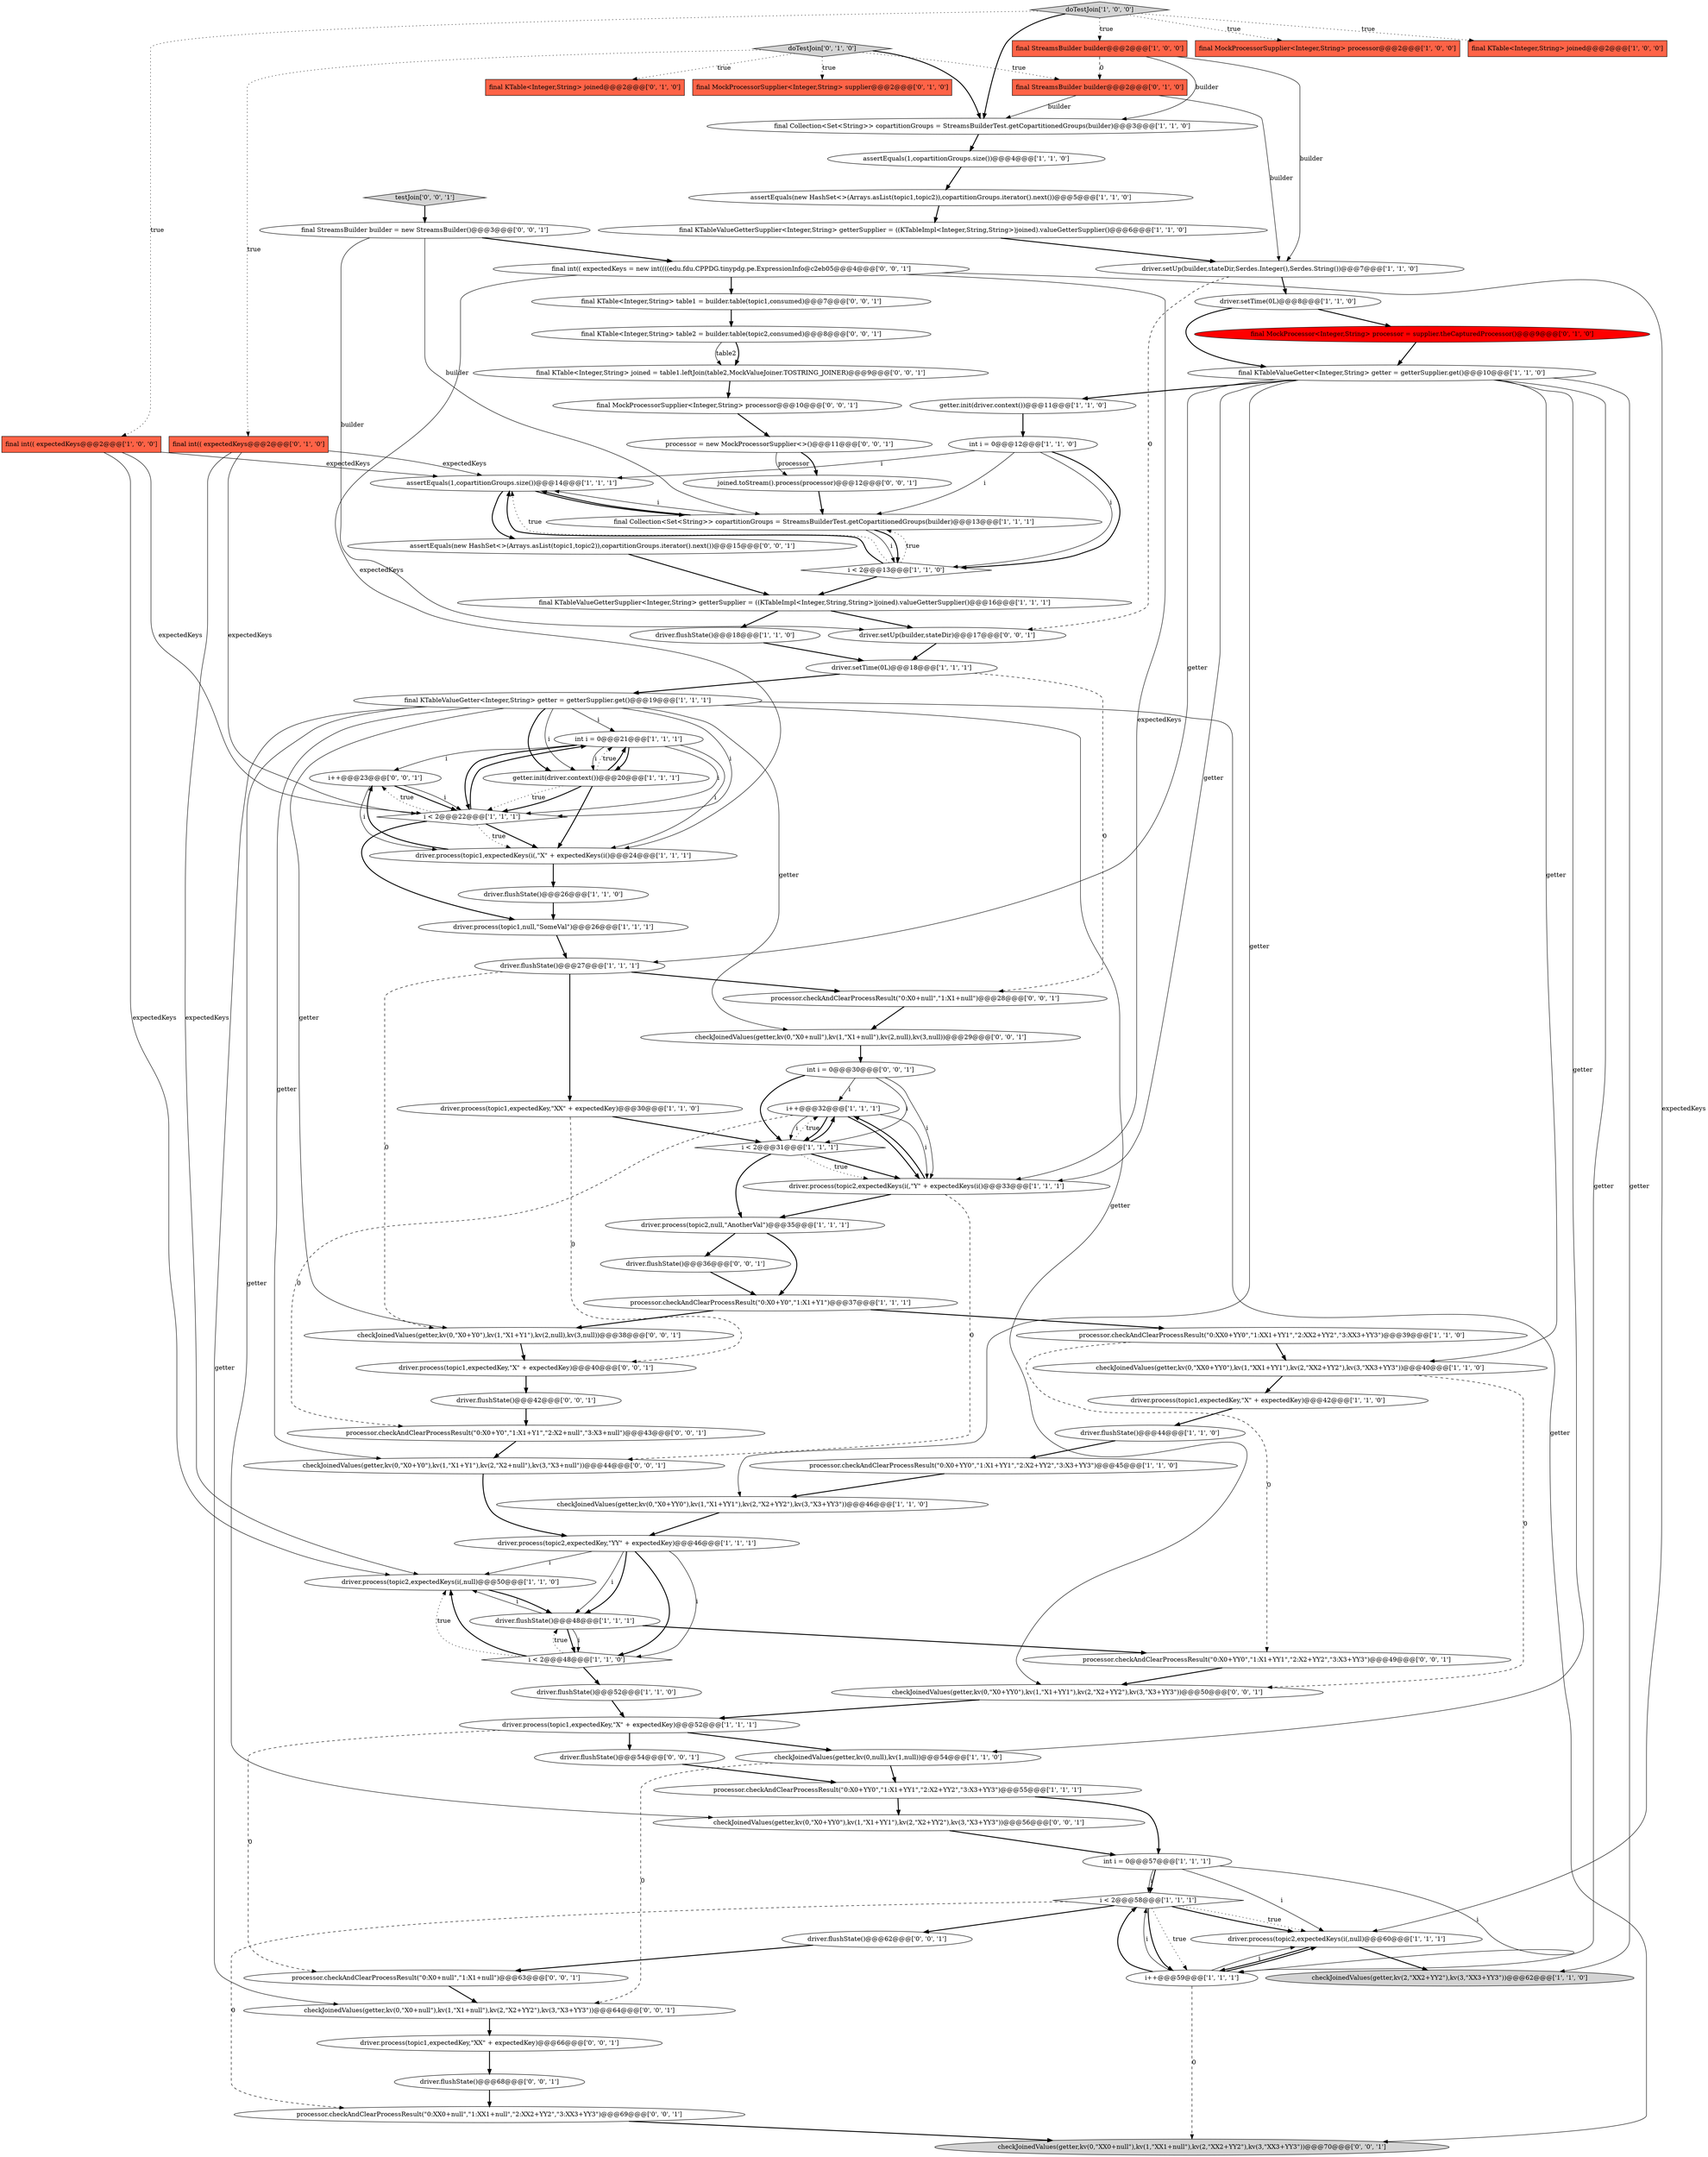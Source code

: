 digraph {
23 [style = filled, label = "driver.process(topic1,expectedKey,\"X\" + expectedKey)@@@52@@@['1', '1', '1']", fillcolor = white, shape = ellipse image = "AAA0AAABBB1BBB"];
89 [style = filled, label = "driver.setUp(builder,stateDir)@@@17@@@['0', '0', '1']", fillcolor = white, shape = ellipse image = "AAA0AAABBB3BBB"];
80 [style = filled, label = "driver.flushState()@@@36@@@['0', '0', '1']", fillcolor = white, shape = ellipse image = "AAA0AAABBB3BBB"];
84 [style = filled, label = "checkJoinedValues(getter,kv(0,\"X0+null\"),kv(1,\"X1+null\"),kv(2,null),kv(3,null))@@@29@@@['0', '0', '1']", fillcolor = white, shape = ellipse image = "AAA0AAABBB3BBB"];
58 [style = filled, label = "doTestJoin['0', '1', '0']", fillcolor = lightgray, shape = diamond image = "AAA0AAABBB2BBB"];
66 [style = filled, label = "processor.checkAndClearProcessResult(\"0:XX0+null\",\"1:XX1+null\",\"2:XX2+YY2\",\"3:XX3+YY3\")@@@69@@@['0', '0', '1']", fillcolor = white, shape = ellipse image = "AAA0AAABBB3BBB"];
79 [style = filled, label = "processor.checkAndClearProcessResult(\"0:X0+null\",\"1:X1+null\")@@@28@@@['0', '0', '1']", fillcolor = white, shape = ellipse image = "AAA0AAABBB3BBB"];
25 [style = filled, label = "checkJoinedValues(getter,kv(0,\"X0+YY0\"),kv(1,\"X1+YY1\"),kv(2,\"X2+YY2\"),kv(3,\"X3+YY3\"))@@@46@@@['1', '1', '0']", fillcolor = white, shape = ellipse image = "AAA0AAABBB1BBB"];
45 [style = filled, label = "final StreamsBuilder builder@@@2@@@['1', '0', '0']", fillcolor = tomato, shape = box image = "AAA1AAABBB1BBB"];
56 [style = filled, label = "final MockProcessorSupplier<Integer,String> supplier@@@2@@@['0', '1', '0']", fillcolor = tomato, shape = box image = "AAA0AAABBB2BBB"];
64 [style = filled, label = "driver.flushState()@@@62@@@['0', '0', '1']", fillcolor = white, shape = ellipse image = "AAA0AAABBB3BBB"];
49 [style = filled, label = "int i = 0@@@57@@@['1', '1', '1']", fillcolor = white, shape = ellipse image = "AAA0AAABBB1BBB"];
12 [style = filled, label = "processor.checkAndClearProcessResult(\"0:XX0+YY0\",\"1:XX1+YY1\",\"2:XX2+YY2\",\"3:XX3+YY3\")@@@39@@@['1', '1', '0']", fillcolor = white, shape = ellipse image = "AAA0AAABBB1BBB"];
30 [style = filled, label = "i < 2@@@58@@@['1', '1', '1']", fillcolor = white, shape = diamond image = "AAA0AAABBB1BBB"];
15 [style = filled, label = "final KTableValueGetter<Integer,String> getter = getterSupplier.get()@@@10@@@['1', '1', '0']", fillcolor = white, shape = ellipse image = "AAA0AAABBB1BBB"];
44 [style = filled, label = "driver.flushState()@@@27@@@['1', '1', '1']", fillcolor = white, shape = ellipse image = "AAA0AAABBB1BBB"];
26 [style = filled, label = "driver.process(topic2,expectedKeys(i(,null)@@@50@@@['1', '1', '0']", fillcolor = white, shape = ellipse image = "AAA0AAABBB1BBB"];
46 [style = filled, label = "final KTableValueGetterSupplier<Integer,String> getterSupplier = ((KTableImpl<Integer,String,String>)joined).valueGetterSupplier()@@@16@@@['1', '1', '1']", fillcolor = white, shape = ellipse image = "AAA0AAABBB1BBB"];
19 [style = filled, label = "driver.setTime(0L)@@@8@@@['1', '1', '0']", fillcolor = white, shape = ellipse image = "AAA0AAABBB1BBB"];
34 [style = filled, label = "checkJoinedValues(getter,kv(0,null),kv(1,null))@@@54@@@['1', '1', '0']", fillcolor = white, shape = ellipse image = "AAA0AAABBB1BBB"];
37 [style = filled, label = "driver.flushState()@@@18@@@['1', '1', '0']", fillcolor = white, shape = ellipse image = "AAA0AAABBB1BBB"];
69 [style = filled, label = "driver.flushState()@@@68@@@['0', '0', '1']", fillcolor = white, shape = ellipse image = "AAA0AAABBB3BBB"];
74 [style = filled, label = "driver.process(topic1,expectedKey,\"X\" + expectedKey)@@@40@@@['0', '0', '1']", fillcolor = white, shape = ellipse image = "AAA0AAABBB3BBB"];
85 [style = filled, label = "final KTable<Integer,String> table2 = builder.table(topic2,consumed)@@@8@@@['0', '0', '1']", fillcolor = white, shape = ellipse image = "AAA0AAABBB3BBB"];
32 [style = filled, label = "driver.setUp(builder,stateDir,Serdes.Integer(),Serdes.String())@@@7@@@['1', '1', '0']", fillcolor = white, shape = ellipse image = "AAA0AAABBB1BBB"];
43 [style = filled, label = "int i = 0@@@21@@@['1', '1', '1']", fillcolor = white, shape = ellipse image = "AAA0AAABBB1BBB"];
90 [style = filled, label = "checkJoinedValues(getter,kv(0,\"X0+YY0\"),kv(1,\"X1+YY1\"),kv(2,\"X2+YY2\"),kv(3,\"X3+YY3\"))@@@56@@@['0', '0', '1']", fillcolor = white, shape = ellipse image = "AAA0AAABBB3BBB"];
73 [style = filled, label = "int i = 0@@@30@@@['0', '0', '1']", fillcolor = white, shape = ellipse image = "AAA0AAABBB3BBB"];
68 [style = filled, label = "driver.flushState()@@@42@@@['0', '0', '1']", fillcolor = white, shape = ellipse image = "AAA0AAABBB3BBB"];
77 [style = filled, label = "checkJoinedValues(getter,kv(0,\"X0+null\"),kv(1,\"X1+null\"),kv(2,\"X2+YY2\"),kv(3,\"X3+YY3\"))@@@64@@@['0', '0', '1']", fillcolor = white, shape = ellipse image = "AAA0AAABBB3BBB"];
11 [style = filled, label = "driver.process(topic1,expectedKey,\"XX\" + expectedKey)@@@30@@@['1', '1', '0']", fillcolor = white, shape = ellipse image = "AAA0AAABBB1BBB"];
28 [style = filled, label = "i++@@@32@@@['1', '1', '1']", fillcolor = white, shape = ellipse image = "AAA0AAABBB1BBB"];
57 [style = filled, label = "final StreamsBuilder builder@@@2@@@['0', '1', '0']", fillcolor = tomato, shape = box image = "AAA1AAABBB2BBB"];
55 [style = filled, label = "final int(( expectedKeys@@@2@@@['0', '1', '0']", fillcolor = tomato, shape = box image = "AAA0AAABBB2BBB"];
39 [style = filled, label = "driver.process(topic2,null,\"AnotherVal\")@@@35@@@['1', '1', '1']", fillcolor = white, shape = ellipse image = "AAA0AAABBB1BBB"];
10 [style = filled, label = "driver.process(topic2,expectedKeys(i(,null)@@@60@@@['1', '1', '1']", fillcolor = white, shape = ellipse image = "AAA0AAABBB1BBB"];
7 [style = filled, label = "driver.process(topic1,null,\"SomeVal\")@@@26@@@['1', '1', '1']", fillcolor = white, shape = ellipse image = "AAA0AAABBB1BBB"];
67 [style = filled, label = "i++@@@23@@@['0', '0', '1']", fillcolor = white, shape = ellipse image = "AAA0AAABBB3BBB"];
71 [style = filled, label = "final KTable<Integer,String> joined = table1.leftJoin(table2,MockValueJoiner.TOSTRING_JOINER)@@@9@@@['0', '0', '1']", fillcolor = white, shape = ellipse image = "AAA0AAABBB3BBB"];
17 [style = filled, label = "int i = 0@@@12@@@['1', '1', '0']", fillcolor = white, shape = ellipse image = "AAA0AAABBB1BBB"];
33 [style = filled, label = "driver.process(topic2,expectedKey,\"YY\" + expectedKey)@@@46@@@['1', '1', '1']", fillcolor = white, shape = ellipse image = "AAA0AAABBB1BBB"];
72 [style = filled, label = "processor.checkAndClearProcessResult(\"0:X0+null\",\"1:X1+null\")@@@63@@@['0', '0', '1']", fillcolor = white, shape = ellipse image = "AAA0AAABBB3BBB"];
81 [style = filled, label = "processor = new MockProcessorSupplier<>()@@@11@@@['0', '0', '1']", fillcolor = white, shape = ellipse image = "AAA0AAABBB3BBB"];
5 [style = filled, label = "processor.checkAndClearProcessResult(\"0:X0+YY0\",\"1:X1+YY1\",\"2:X2+YY2\",\"3:X3+YY3\")@@@45@@@['1', '1', '0']", fillcolor = white, shape = ellipse image = "AAA0AAABBB1BBB"];
13 [style = filled, label = "assertEquals(1,copartitionGroups.size())@@@4@@@['1', '1', '0']", fillcolor = white, shape = ellipse image = "AAA0AAABBB1BBB"];
86 [style = filled, label = "checkJoinedValues(getter,kv(0,\"XX0+null\"),kv(1,\"XX1+null\"),kv(2,\"XX2+YY2\"),kv(3,\"XX3+YY3\"))@@@70@@@['0', '0', '1']", fillcolor = lightgray, shape = ellipse image = "AAA0AAABBB3BBB"];
61 [style = filled, label = "testJoin['0', '0', '1']", fillcolor = lightgray, shape = diamond image = "AAA0AAABBB3BBB"];
41 [style = filled, label = "driver.process(topic2,expectedKeys(i(,\"Y\" + expectedKeys(i()@@@33@@@['1', '1', '1']", fillcolor = white, shape = ellipse image = "AAA0AAABBB1BBB"];
51 [style = filled, label = "driver.flushState()@@@48@@@['1', '1', '1']", fillcolor = white, shape = ellipse image = "AAA0AAABBB1BBB"];
52 [style = filled, label = "final Collection<Set<String>> copartitionGroups = StreamsBuilderTest.getCopartitionedGroups(builder)@@@3@@@['1', '1', '0']", fillcolor = white, shape = ellipse image = "AAA0AAABBB1BBB"];
70 [style = filled, label = "checkJoinedValues(getter,kv(0,\"X0+YY0\"),kv(1,\"X1+YY1\"),kv(2,\"X2+YY2\"),kv(3,\"X3+YY3\"))@@@50@@@['0', '0', '1']", fillcolor = white, shape = ellipse image = "AAA0AAABBB3BBB"];
16 [style = filled, label = "final KTableValueGetter<Integer,String> getter = getterSupplier.get()@@@19@@@['1', '1', '1']", fillcolor = white, shape = ellipse image = "AAA0AAABBB1BBB"];
47 [style = filled, label = "doTestJoin['1', '0', '0']", fillcolor = lightgray, shape = diamond image = "AAA0AAABBB1BBB"];
4 [style = filled, label = "driver.flushState()@@@52@@@['1', '1', '0']", fillcolor = white, shape = ellipse image = "AAA0AAABBB1BBB"];
20 [style = filled, label = "final MockProcessorSupplier<Integer,String> processor@@@2@@@['1', '0', '0']", fillcolor = tomato, shape = box image = "AAA0AAABBB1BBB"];
24 [style = filled, label = "getter.init(driver.context())@@@20@@@['1', '1', '1']", fillcolor = white, shape = ellipse image = "AAA0AAABBB1BBB"];
53 [style = filled, label = "final KTable<Integer,String> joined@@@2@@@['0', '1', '0']", fillcolor = tomato, shape = box image = "AAA0AAABBB2BBB"];
87 [style = filled, label = "final MockProcessorSupplier<Integer,String> processor@@@10@@@['0', '0', '1']", fillcolor = white, shape = ellipse image = "AAA0AAABBB3BBB"];
65 [style = filled, label = "processor.checkAndClearProcessResult(\"0:X0+Y0\",\"1:X1+Y1\",\"2:X2+null\",\"3:X3+null\")@@@43@@@['0', '0', '1']", fillcolor = white, shape = ellipse image = "AAA0AAABBB3BBB"];
14 [style = filled, label = "driver.setTime(0L)@@@18@@@['1', '1', '1']", fillcolor = white, shape = ellipse image = "AAA0AAABBB1BBB"];
75 [style = filled, label = "final KTable<Integer,String> table1 = builder.table(topic1,consumed)@@@7@@@['0', '0', '1']", fillcolor = white, shape = ellipse image = "AAA0AAABBB3BBB"];
50 [style = filled, label = "processor.checkAndClearProcessResult(\"0:X0+Y0\",\"1:X1+Y1\")@@@37@@@['1', '1', '1']", fillcolor = white, shape = ellipse image = "AAA0AAABBB1BBB"];
0 [style = filled, label = "final KTable<Integer,String> joined@@@2@@@['1', '0', '0']", fillcolor = tomato, shape = box image = "AAA0AAABBB1BBB"];
8 [style = filled, label = "checkJoinedValues(getter,kv(0,\"XX0+YY0\"),kv(1,\"XX1+YY1\"),kv(2,\"XX2+YY2\"),kv(3,\"XX3+YY3\"))@@@40@@@['1', '1', '0']", fillcolor = white, shape = ellipse image = "AAA0AAABBB1BBB"];
38 [style = filled, label = "driver.process(topic1,expectedKey,\"X\" + expectedKey)@@@42@@@['1', '1', '0']", fillcolor = white, shape = ellipse image = "AAA0AAABBB1BBB"];
9 [style = filled, label = "processor.checkAndClearProcessResult(\"0:X0+YY0\",\"1:X1+YY1\",\"2:X2+YY2\",\"3:X3+YY3\")@@@55@@@['1', '1', '1']", fillcolor = white, shape = ellipse image = "AAA0AAABBB1BBB"];
83 [style = filled, label = "driver.flushState()@@@54@@@['0', '0', '1']", fillcolor = white, shape = ellipse image = "AAA0AAABBB3BBB"];
48 [style = filled, label = "i < 2@@@22@@@['1', '1', '1']", fillcolor = white, shape = diamond image = "AAA0AAABBB1BBB"];
60 [style = filled, label = "driver.process(topic1,expectedKey,\"XX\" + expectedKey)@@@66@@@['0', '0', '1']", fillcolor = white, shape = ellipse image = "AAA0AAABBB3BBB"];
76 [style = filled, label = "checkJoinedValues(getter,kv(0,\"X0+Y0\"),kv(1,\"X1+Y1\"),kv(2,null),kv(3,null))@@@38@@@['0', '0', '1']", fillcolor = white, shape = ellipse image = "AAA0AAABBB3BBB"];
1 [style = filled, label = "i < 2@@@48@@@['1', '1', '0']", fillcolor = white, shape = diamond image = "AAA0AAABBB1BBB"];
78 [style = filled, label = "final StreamsBuilder builder = new StreamsBuilder()@@@3@@@['0', '0', '1']", fillcolor = white, shape = ellipse image = "AAA0AAABBB3BBB"];
2 [style = filled, label = "assertEquals(1,copartitionGroups.size())@@@14@@@['1', '1', '1']", fillcolor = white, shape = ellipse image = "AAA0AAABBB1BBB"];
54 [style = filled, label = "final MockProcessor<Integer,String> processor = supplier.theCapturedProcessor()@@@9@@@['0', '1', '0']", fillcolor = red, shape = ellipse image = "AAA1AAABBB2BBB"];
82 [style = filled, label = "joined.toStream().process(processor)@@@12@@@['0', '0', '1']", fillcolor = white, shape = ellipse image = "AAA0AAABBB3BBB"];
3 [style = filled, label = "getter.init(driver.context())@@@11@@@['1', '1', '0']", fillcolor = white, shape = ellipse image = "AAA0AAABBB1BBB"];
29 [style = filled, label = "i++@@@59@@@['1', '1', '1']", fillcolor = white, shape = ellipse image = "AAA0AAABBB1BBB"];
88 [style = filled, label = "processor.checkAndClearProcessResult(\"0:X0+YY0\",\"1:X1+YY1\",\"2:X2+YY2\",\"3:X3+YY3\")@@@49@@@['0', '0', '1']", fillcolor = white, shape = ellipse image = "AAA0AAABBB3BBB"];
36 [style = filled, label = "driver.flushState()@@@44@@@['1', '1', '0']", fillcolor = white, shape = ellipse image = "AAA0AAABBB1BBB"];
22 [style = filled, label = "driver.process(topic1,expectedKeys(i(,\"X\" + expectedKeys(i()@@@24@@@['1', '1', '1']", fillcolor = white, shape = ellipse image = "AAA0AAABBB1BBB"];
62 [style = filled, label = "final int(( expectedKeys = new int((((edu.fdu.CPPDG.tinypdg.pe.ExpressionInfo@c2eb05@@@4@@@['0', '0', '1']", fillcolor = white, shape = ellipse image = "AAA0AAABBB3BBB"];
18 [style = filled, label = "i < 2@@@13@@@['1', '1', '0']", fillcolor = white, shape = diamond image = "AAA0AAABBB1BBB"];
42 [style = filled, label = "checkJoinedValues(getter,kv(2,\"XX2+YY2\"),kv(3,\"XX3+YY3\"))@@@62@@@['1', '1', '0']", fillcolor = lightgray, shape = ellipse image = "AAA0AAABBB1BBB"];
31 [style = filled, label = "final int(( expectedKeys@@@2@@@['1', '0', '0']", fillcolor = tomato, shape = box image = "AAA0AAABBB1BBB"];
63 [style = filled, label = "checkJoinedValues(getter,kv(0,\"X0+Y0\"),kv(1,\"X1+Y1\"),kv(2,\"X2+null\"),kv(3,\"X3+null\"))@@@44@@@['0', '0', '1']", fillcolor = white, shape = ellipse image = "AAA0AAABBB3BBB"];
35 [style = filled, label = "assertEquals(new HashSet<>(Arrays.asList(topic1,topic2)),copartitionGroups.iterator().next())@@@5@@@['1', '1', '0']", fillcolor = white, shape = ellipse image = "AAA0AAABBB1BBB"];
21 [style = filled, label = "i < 2@@@31@@@['1', '1', '1']", fillcolor = white, shape = diamond image = "AAA0AAABBB1BBB"];
59 [style = filled, label = "assertEquals(new HashSet<>(Arrays.asList(topic1,topic2)),copartitionGroups.iterator().next())@@@15@@@['0', '0', '1']", fillcolor = white, shape = ellipse image = "AAA0AAABBB3BBB"];
27 [style = filled, label = "final Collection<Set<String>> copartitionGroups = StreamsBuilderTest.getCopartitionedGroups(builder)@@@13@@@['1', '1', '1']", fillcolor = white, shape = ellipse image = "AAA0AAABBB1BBB"];
40 [style = filled, label = "final KTableValueGetterSupplier<Integer,String> getterSupplier = ((KTableImpl<Integer,String,String>)joined).valueGetterSupplier()@@@6@@@['1', '1', '0']", fillcolor = white, shape = ellipse image = "AAA0AAABBB1BBB"];
6 [style = filled, label = "driver.flushState()@@@26@@@['1', '1', '0']", fillcolor = white, shape = ellipse image = "AAA0AAABBB1BBB"];
39->80 [style = bold, label=""];
34->9 [style = bold, label=""];
83->9 [style = bold, label=""];
25->33 [style = bold, label=""];
29->30 [style = bold, label=""];
67->48 [style = bold, label=""];
33->51 [style = solid, label="i"];
24->43 [style = dotted, label="true"];
78->27 [style = solid, label="builder"];
73->21 [style = bold, label=""];
51->1 [style = bold, label=""];
24->43 [style = bold, label=""];
52->13 [style = bold, label=""];
14->79 [style = dashed, label="0"];
49->10 [style = solid, label="i"];
30->29 [style = bold, label=""];
16->90 [style = solid, label="getter"];
26->51 [style = bold, label=""];
21->28 [style = bold, label=""];
41->28 [style = bold, label=""];
31->26 [style = solid, label="expectedKeys"];
80->50 [style = bold, label=""];
28->21 [style = bold, label=""];
51->88 [style = bold, label=""];
85->71 [style = bold, label=""];
11->74 [style = dashed, label="0"];
48->43 [style = bold, label=""];
57->32 [style = solid, label="builder"];
30->66 [style = dashed, label="0"];
43->24 [style = bold, label=""];
82->27 [style = bold, label=""];
50->12 [style = bold, label=""];
2->59 [style = bold, label=""];
15->42 [style = solid, label="getter"];
22->67 [style = bold, label=""];
77->60 [style = bold, label=""];
18->46 [style = bold, label=""];
43->24 [style = solid, label="i"];
31->2 [style = solid, label="expectedKeys"];
43->67 [style = solid, label="i"];
16->84 [style = solid, label="getter"];
19->15 [style = bold, label=""];
48->67 [style = dotted, label="true"];
16->77 [style = solid, label="getter"];
44->76 [style = dashed, label="0"];
27->2 [style = solid, label="i"];
44->79 [style = bold, label=""];
27->2 [style = bold, label=""];
90->49 [style = bold, label=""];
29->10 [style = solid, label="i"];
15->34 [style = solid, label="getter"];
39->50 [style = bold, label=""];
9->90 [style = bold, label=""];
14->16 [style = bold, label=""];
1->4 [style = bold, label=""];
55->48 [style = solid, label="expectedKeys"];
58->53 [style = dotted, label="true"];
66->86 [style = bold, label=""];
79->84 [style = bold, label=""];
72->77 [style = bold, label=""];
16->63 [style = solid, label="getter"];
21->41 [style = bold, label=""];
41->63 [style = dashed, label="0"];
29->86 [style = dashed, label="0"];
15->41 [style = solid, label="getter"];
85->71 [style = solid, label="table2"];
28->65 [style = dashed, label="0"];
16->48 [style = solid, label="i"];
57->52 [style = solid, label="builder"];
23->83 [style = bold, label=""];
46->37 [style = bold, label=""];
8->38 [style = bold, label=""];
21->28 [style = dotted, label="true"];
5->25 [style = bold, label=""];
51->1 [style = solid, label="i"];
35->40 [style = bold, label=""];
30->29 [style = dotted, label="true"];
43->22 [style = solid, label="i"];
1->26 [style = dotted, label="true"];
89->14 [style = bold, label=""];
15->44 [style = solid, label="getter"];
81->82 [style = bold, label=""];
88->70 [style = bold, label=""];
62->41 [style = solid, label="expectedKeys"];
67->48 [style = solid, label="i"];
31->48 [style = solid, label="expectedKeys"];
30->10 [style = bold, label=""];
2->27 [style = bold, label=""];
81->82 [style = solid, label="processor"];
1->51 [style = dotted, label="true"];
73->28 [style = solid, label="i"];
15->25 [style = solid, label="getter"];
55->2 [style = solid, label="expectedKeys"];
6->7 [style = bold, label=""];
58->55 [style = dotted, label="true"];
18->27 [style = dotted, label="true"];
62->22 [style = solid, label="expectedKeys"];
4->23 [style = bold, label=""];
7->44 [style = bold, label=""];
59->46 [style = bold, label=""];
22->6 [style = bold, label=""];
12->88 [style = dashed, label="0"];
64->72 [style = bold, label=""];
16->76 [style = solid, label="getter"];
49->29 [style = solid, label="i"];
27->18 [style = bold, label=""];
47->20 [style = dotted, label="true"];
61->78 [style = bold, label=""];
8->70 [style = dashed, label="0"];
58->56 [style = dotted, label="true"];
62->75 [style = bold, label=""];
30->10 [style = dotted, label="true"];
16->24 [style = bold, label=""];
11->21 [style = bold, label=""];
27->18 [style = solid, label="i"];
68->65 [style = bold, label=""];
28->41 [style = solid, label="i"];
87->81 [style = bold, label=""];
84->73 [style = bold, label=""];
32->19 [style = bold, label=""];
54->15 [style = bold, label=""];
15->3 [style = bold, label=""];
28->41 [style = bold, label=""];
45->52 [style = solid, label="builder"];
19->54 [style = bold, label=""];
76->74 [style = bold, label=""];
78->89 [style = solid, label="builder"];
21->41 [style = dotted, label="true"];
30->64 [style = bold, label=""];
21->39 [style = bold, label=""];
33->1 [style = solid, label="i"];
49->30 [style = bold, label=""];
12->8 [style = bold, label=""];
74->68 [style = bold, label=""];
24->48 [style = dotted, label="true"];
40->32 [style = bold, label=""];
49->30 [style = solid, label="i"];
3->17 [style = bold, label=""];
29->10 [style = bold, label=""];
48->7 [style = bold, label=""];
67->22 [style = solid, label="i"];
36->5 [style = bold, label=""];
62->10 [style = solid, label="expectedKeys"];
47->0 [style = dotted, label="true"];
78->62 [style = bold, label=""];
9->49 [style = bold, label=""];
47->52 [style = bold, label=""];
60->69 [style = bold, label=""];
69->66 [style = bold, label=""];
51->26 [style = solid, label="i"];
32->89 [style = dashed, label="0"];
65->63 [style = bold, label=""];
33->26 [style = solid, label="i"];
17->27 [style = solid, label="i"];
18->2 [style = dotted, label="true"];
75->85 [style = bold, label=""];
63->33 [style = bold, label=""];
29->30 [style = solid, label="i"];
58->57 [style = dotted, label="true"];
43->48 [style = bold, label=""];
47->45 [style = dotted, label="true"];
38->36 [style = bold, label=""];
33->1 [style = bold, label=""];
16->43 [style = solid, label="i"];
48->22 [style = bold, label=""];
50->76 [style = bold, label=""];
18->2 [style = bold, label=""];
1->26 [style = bold, label=""];
47->31 [style = dotted, label="true"];
24->22 [style = bold, label=""];
15->29 [style = solid, label="getter"];
16->86 [style = solid, label="getter"];
45->32 [style = solid, label="builder"];
71->87 [style = bold, label=""];
73->41 [style = solid, label="i"];
17->18 [style = solid, label="i"];
37->14 [style = bold, label=""];
28->21 [style = solid, label="i"];
33->51 [style = bold, label=""];
10->42 [style = bold, label=""];
70->23 [style = bold, label=""];
10->29 [style = bold, label=""];
34->77 [style = dashed, label="0"];
15->8 [style = solid, label="getter"];
45->57 [style = dashed, label="0"];
23->34 [style = bold, label=""];
23->72 [style = dashed, label="0"];
44->11 [style = bold, label=""];
16->70 [style = solid, label="getter"];
55->26 [style = solid, label="expectedKeys"];
16->24 [style = solid, label="i"];
58->52 [style = bold, label=""];
48->22 [style = dotted, label="true"];
17->2 [style = solid, label="i"];
43->48 [style = solid, label="i"];
41->39 [style = bold, label=""];
13->35 [style = bold, label=""];
24->48 [style = bold, label=""];
17->18 [style = bold, label=""];
46->89 [style = bold, label=""];
73->21 [style = solid, label="i"];
}
